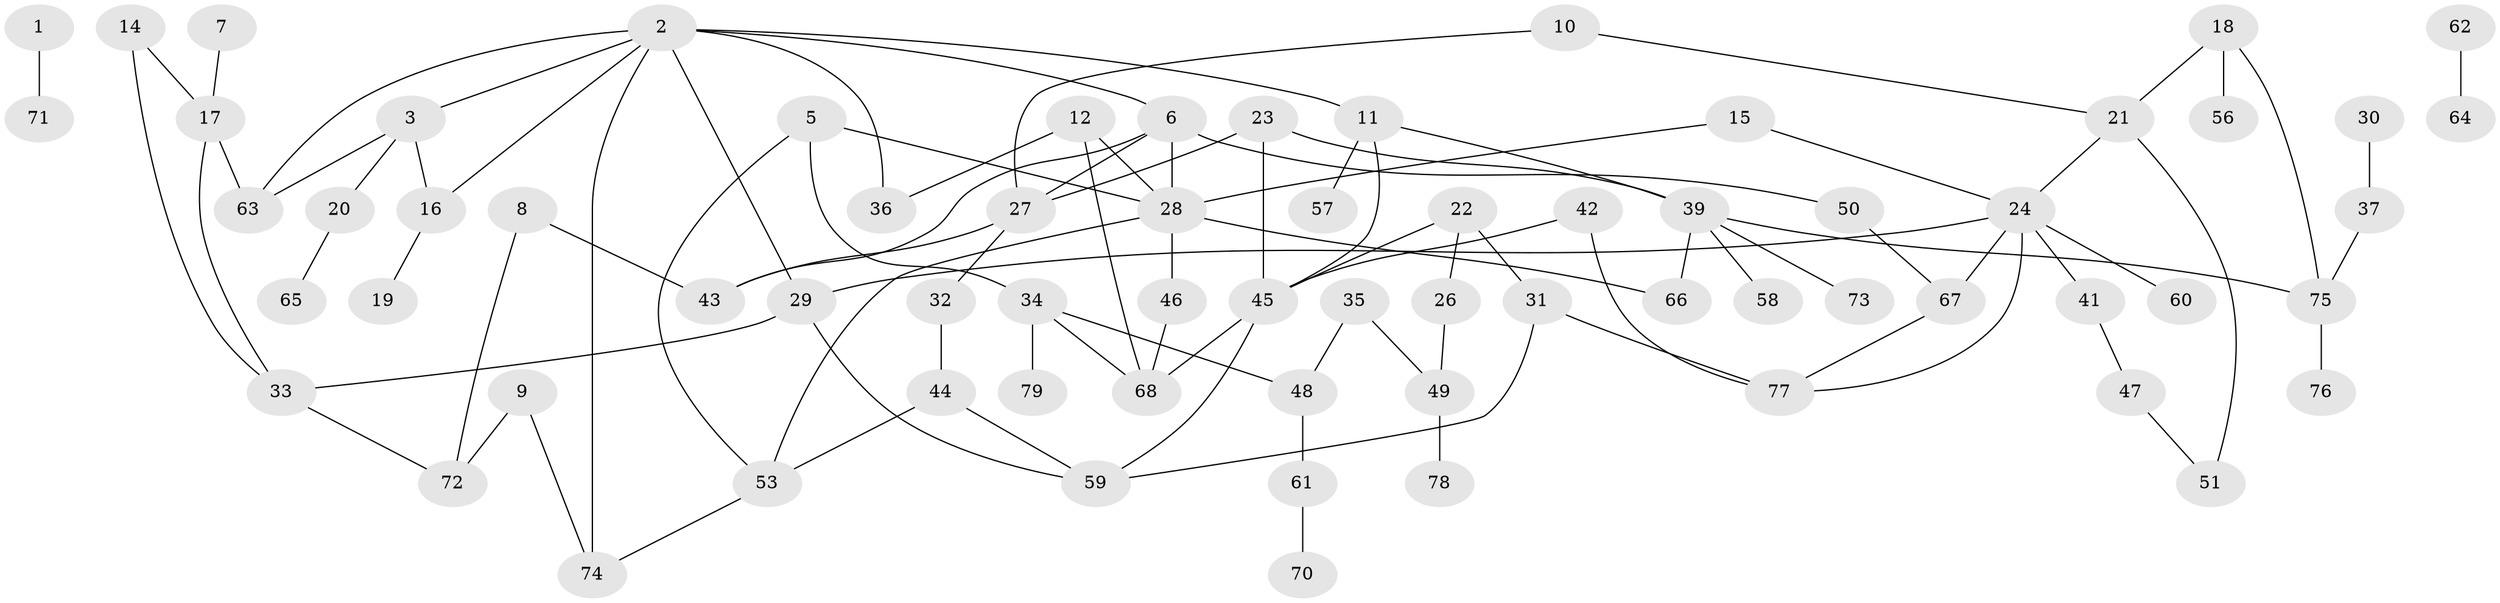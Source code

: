 // original degree distribution, {2: 0.3063063063063063, 3: 0.2072072072072072, 0: 0.07207207207207207, 1: 0.24324324324324326, 4: 0.0990990990990991, 5: 0.02702702702702703, 6: 0.02702702702702703, 8: 0.009009009009009009, 7: 0.009009009009009009}
// Generated by graph-tools (version 1.1) at 2025/48/03/04/25 22:48:24]
// undirected, 70 vertices, 96 edges
graph export_dot {
  node [color=gray90,style=filled];
  1;
  2;
  3;
  5;
  6;
  7;
  8;
  9;
  10;
  11;
  12;
  14;
  15;
  16;
  17;
  18;
  19;
  20;
  21;
  22;
  23;
  24;
  26;
  27;
  28;
  29;
  30;
  31;
  32;
  33;
  34;
  35;
  36;
  37;
  39;
  41;
  42;
  43;
  44;
  45;
  46;
  47;
  48;
  49;
  50;
  51;
  53;
  56;
  57;
  58;
  59;
  60;
  61;
  62;
  63;
  64;
  65;
  66;
  67;
  68;
  70;
  71;
  72;
  73;
  74;
  75;
  76;
  77;
  78;
  79;
  1 -- 71 [weight=1.0];
  2 -- 3 [weight=1.0];
  2 -- 6 [weight=1.0];
  2 -- 11 [weight=1.0];
  2 -- 16 [weight=1.0];
  2 -- 29 [weight=1.0];
  2 -- 36 [weight=1.0];
  2 -- 63 [weight=1.0];
  2 -- 74 [weight=1.0];
  3 -- 16 [weight=1.0];
  3 -- 20 [weight=1.0];
  3 -- 63 [weight=1.0];
  5 -- 28 [weight=1.0];
  5 -- 34 [weight=1.0];
  5 -- 53 [weight=1.0];
  6 -- 27 [weight=1.0];
  6 -- 28 [weight=1.0];
  6 -- 43 [weight=1.0];
  6 -- 50 [weight=1.0];
  7 -- 17 [weight=1.0];
  8 -- 43 [weight=1.0];
  8 -- 72 [weight=1.0];
  9 -- 72 [weight=1.0];
  9 -- 74 [weight=1.0];
  10 -- 21 [weight=1.0];
  10 -- 27 [weight=1.0];
  11 -- 39 [weight=1.0];
  11 -- 45 [weight=1.0];
  11 -- 57 [weight=1.0];
  12 -- 28 [weight=1.0];
  12 -- 36 [weight=1.0];
  12 -- 68 [weight=1.0];
  14 -- 17 [weight=1.0];
  14 -- 33 [weight=1.0];
  15 -- 24 [weight=1.0];
  15 -- 28 [weight=1.0];
  16 -- 19 [weight=1.0];
  17 -- 33 [weight=1.0];
  17 -- 63 [weight=1.0];
  18 -- 21 [weight=1.0];
  18 -- 56 [weight=1.0];
  18 -- 75 [weight=1.0];
  20 -- 65 [weight=1.0];
  21 -- 24 [weight=1.0];
  21 -- 51 [weight=1.0];
  22 -- 26 [weight=1.0];
  22 -- 31 [weight=1.0];
  22 -- 45 [weight=1.0];
  23 -- 27 [weight=1.0];
  23 -- 39 [weight=1.0];
  23 -- 45 [weight=1.0];
  24 -- 29 [weight=1.0];
  24 -- 41 [weight=1.0];
  24 -- 60 [weight=1.0];
  24 -- 67 [weight=1.0];
  24 -- 77 [weight=1.0];
  26 -- 49 [weight=1.0];
  27 -- 32 [weight=1.0];
  27 -- 43 [weight=1.0];
  28 -- 46 [weight=1.0];
  28 -- 53 [weight=1.0];
  28 -- 66 [weight=1.0];
  29 -- 33 [weight=1.0];
  29 -- 59 [weight=1.0];
  30 -- 37 [weight=1.0];
  31 -- 59 [weight=1.0];
  31 -- 77 [weight=1.0];
  32 -- 44 [weight=1.0];
  33 -- 72 [weight=1.0];
  34 -- 48 [weight=1.0];
  34 -- 68 [weight=1.0];
  34 -- 79 [weight=1.0];
  35 -- 48 [weight=1.0];
  35 -- 49 [weight=1.0];
  37 -- 75 [weight=1.0];
  39 -- 58 [weight=1.0];
  39 -- 66 [weight=1.0];
  39 -- 73 [weight=1.0];
  39 -- 75 [weight=1.0];
  41 -- 47 [weight=1.0];
  42 -- 45 [weight=1.0];
  42 -- 77 [weight=1.0];
  44 -- 53 [weight=1.0];
  44 -- 59 [weight=1.0];
  45 -- 59 [weight=1.0];
  45 -- 68 [weight=1.0];
  46 -- 68 [weight=1.0];
  47 -- 51 [weight=1.0];
  48 -- 61 [weight=1.0];
  49 -- 78 [weight=1.0];
  50 -- 67 [weight=1.0];
  53 -- 74 [weight=1.0];
  61 -- 70 [weight=1.0];
  62 -- 64 [weight=1.0];
  67 -- 77 [weight=1.0];
  75 -- 76 [weight=1.0];
}
